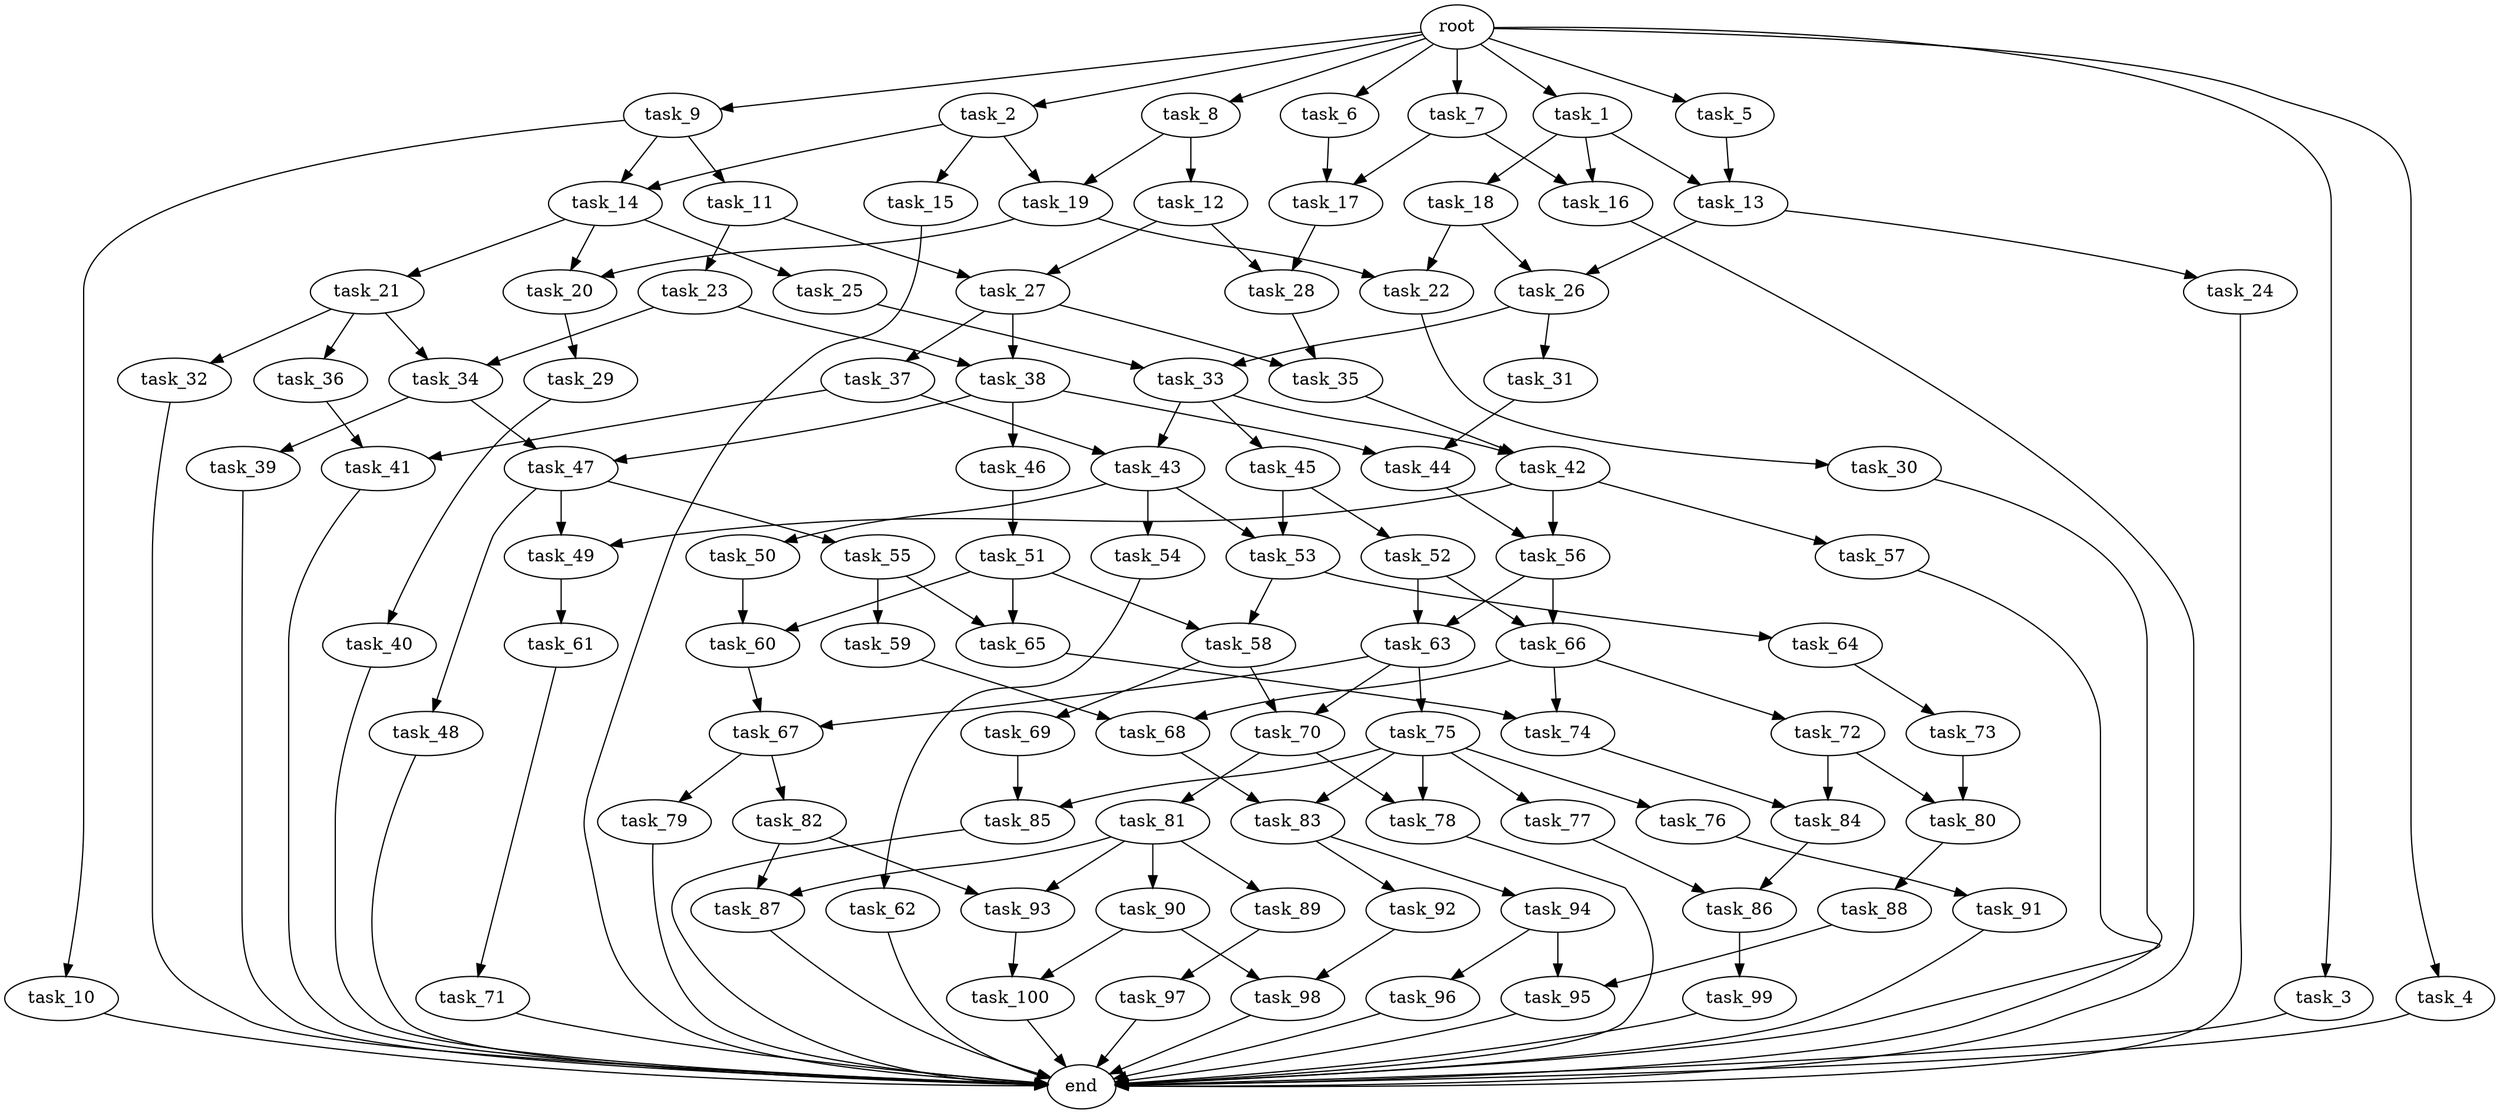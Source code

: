 digraph G {
  task_13 [size="4.152312e+08"];
  task_10 [size="3.758642e+09"];
  task_84 [size="3.543667e+09"];
  task_54 [size="1.671665e+09"];
  task_50 [size="3.264348e+09"];
  task_58 [size="1.512225e+09"];
  task_14 [size="3.451234e+09"];
  root [size="0.000000e+00"];
  task_68 [size="1.955922e+09"];
  task_15 [size="3.677434e+09"];
  task_1 [size="4.203217e+09"];
  task_82 [size="3.552808e+09"];
  task_35 [size="4.452596e+09"];
  task_17 [size="2.302181e+09"];
  task_79 [size="2.040275e+09"];
  task_24 [size="4.638223e+09"];
  task_7 [size="8.803726e+08"];
  task_37 [size="3.170094e+09"];
  task_69 [size="1.045197e+09"];
  task_87 [size="2.903426e+09"];
  task_16 [size="4.032272e+09"];
  task_25 [size="2.040577e+09"];
  task_22 [size="2.255750e+09"];
  task_99 [size="3.674970e+09"];
  task_9 [size="3.326463e+09"];
  task_12 [size="2.730339e+09"];
  task_38 [size="1.388894e+09"];
  task_8 [size="4.617112e+09"];
  task_62 [size="2.135294e+09"];
  task_93 [size="2.670986e+09"];
  task_48 [size="2.106644e+08"];
  task_20 [size="4.823094e+09"];
  task_65 [size="4.364205e+09"];
  task_41 [size="4.454489e+09"];
  task_2 [size="4.187830e+09"];
  task_85 [size="1.486106e+09"];
  task_33 [size="4.255118e+09"];
  task_43 [size="2.113124e+09"];
  task_52 [size="2.387337e+09"];
  task_56 [size="2.177768e+09"];
  task_98 [size="1.582496e+09"];
  task_90 [size="4.296946e+09"];
  task_5 [size="4.547072e+09"];
  task_29 [size="1.539464e+09"];
  task_44 [size="4.754246e+09"];
  task_59 [size="8.762551e+08"];
  task_26 [size="2.115160e+09"];
  task_67 [size="3.014592e+09"];
  task_34 [size="3.931831e+09"];
  task_23 [size="2.454476e+09"];
  task_42 [size="4.673515e+09"];
  task_80 [size="1.562570e+09"];
  task_31 [size="1.269431e+09"];
  task_36 [size="1.271615e+09"];
  task_3 [size="4.096206e+09"];
  task_94 [size="3.226878e+08"];
  task_19 [size="4.880076e+09"];
  task_92 [size="4.034273e+09"];
  task_91 [size="9.358427e+08"];
  task_66 [size="1.169541e+09"];
  task_81 [size="7.738770e+07"];
  task_40 [size="9.060559e+08"];
  task_55 [size="4.048231e+09"];
  task_73 [size="4.547970e+09"];
  task_51 [size="3.836480e+08"];
  task_45 [size="8.449067e+08"];
  task_39 [size="3.982217e+09"];
  task_74 [size="3.568127e+09"];
  task_63 [size="3.833407e+09"];
  task_61 [size="1.044743e+09"];
  task_46 [size="2.449416e+09"];
  task_70 [size="4.751009e+09"];
  task_30 [size="1.982000e+09"];
  task_6 [size="3.812788e+09"];
  task_77 [size="3.142183e+09"];
  task_95 [size="3.794348e+09"];
  task_4 [size="1.739653e+09"];
  task_21 [size="3.538039e+09"];
  task_72 [size="3.758640e+09"];
  task_75 [size="3.402311e+09"];
  task_78 [size="1.320571e+09"];
  task_88 [size="1.436413e+09"];
  task_28 [size="1.621913e+08"];
  task_86 [size="4.695928e+09"];
  task_32 [size="1.805490e+09"];
  task_97 [size="1.643311e+09"];
  task_47 [size="4.407599e+09"];
  end [size="0.000000e+00"];
  task_71 [size="1.543596e+09"];
  task_89 [size="1.905140e+09"];
  task_49 [size="8.527278e+08"];
  task_53 [size="3.975384e+09"];
  task_100 [size="2.317011e+09"];
  task_57 [size="8.661568e+07"];
  task_96 [size="3.068064e+09"];
  task_64 [size="3.774908e+08"];
  task_83 [size="4.048523e+09"];
  task_27 [size="3.705676e+09"];
  task_11 [size="3.742790e+09"];
  task_76 [size="4.970810e+09"];
  task_18 [size="1.485778e+09"];
  task_60 [size="2.581201e+09"];

  task_13 -> task_24 [size="4.152312e+07"];
  task_13 -> task_26 [size="4.152312e+07"];
  task_10 -> end [size="1.000000e-12"];
  task_84 -> task_86 [size="3.543667e+08"];
  task_54 -> task_62 [size="3.343330e+08"];
  task_50 -> task_60 [size="6.528695e+08"];
  task_58 -> task_69 [size="1.512225e+08"];
  task_58 -> task_70 [size="1.512225e+08"];
  task_14 -> task_20 [size="3.451234e+08"];
  task_14 -> task_25 [size="3.451234e+08"];
  task_14 -> task_21 [size="3.451234e+08"];
  root -> task_1 [size="1.000000e-12"];
  root -> task_6 [size="1.000000e-12"];
  root -> task_8 [size="1.000000e-12"];
  root -> task_5 [size="1.000000e-12"];
  root -> task_7 [size="1.000000e-12"];
  root -> task_3 [size="1.000000e-12"];
  root -> task_4 [size="1.000000e-12"];
  root -> task_9 [size="1.000000e-12"];
  root -> task_2 [size="1.000000e-12"];
  task_68 -> task_83 [size="1.955922e+08"];
  task_15 -> end [size="1.000000e-12"];
  task_1 -> task_13 [size="8.406435e+08"];
  task_1 -> task_18 [size="8.406435e+08"];
  task_1 -> task_16 [size="8.406435e+08"];
  task_82 -> task_87 [size="7.105616e+08"];
  task_82 -> task_93 [size="7.105616e+08"];
  task_35 -> task_42 [size="4.452596e+08"];
  task_17 -> task_28 [size="2.302181e+08"];
  task_79 -> end [size="1.000000e-12"];
  task_24 -> end [size="1.000000e-12"];
  task_7 -> task_17 [size="1.760745e+08"];
  task_7 -> task_16 [size="1.760745e+08"];
  task_37 -> task_41 [size="6.340189e+08"];
  task_37 -> task_43 [size="6.340189e+08"];
  task_69 -> task_85 [size="2.090394e+08"];
  task_87 -> end [size="1.000000e-12"];
  task_16 -> end [size="1.000000e-12"];
  task_25 -> task_33 [size="4.081154e+08"];
  task_22 -> task_30 [size="2.255750e+08"];
  task_99 -> end [size="1.000000e-12"];
  task_9 -> task_10 [size="6.652926e+08"];
  task_9 -> task_11 [size="6.652926e+08"];
  task_9 -> task_14 [size="6.652926e+08"];
  task_12 -> task_28 [size="5.460678e+08"];
  task_12 -> task_27 [size="5.460678e+08"];
  task_38 -> task_47 [size="1.388894e+08"];
  task_38 -> task_44 [size="1.388894e+08"];
  task_38 -> task_46 [size="1.388894e+08"];
  task_8 -> task_19 [size="9.234225e+08"];
  task_8 -> task_12 [size="9.234225e+08"];
  task_62 -> end [size="1.000000e-12"];
  task_93 -> task_100 [size="2.670986e+08"];
  task_48 -> end [size="1.000000e-12"];
  task_20 -> task_29 [size="4.823094e+08"];
  task_65 -> task_74 [size="4.364205e+08"];
  task_41 -> end [size="1.000000e-12"];
  task_2 -> task_14 [size="8.375661e+08"];
  task_2 -> task_15 [size="8.375661e+08"];
  task_2 -> task_19 [size="8.375661e+08"];
  task_85 -> end [size="1.000000e-12"];
  task_33 -> task_42 [size="4.255118e+08"];
  task_33 -> task_43 [size="4.255118e+08"];
  task_33 -> task_45 [size="4.255118e+08"];
  task_43 -> task_50 [size="2.113124e+08"];
  task_43 -> task_53 [size="2.113124e+08"];
  task_43 -> task_54 [size="2.113124e+08"];
  task_52 -> task_66 [size="4.774674e+08"];
  task_52 -> task_63 [size="4.774674e+08"];
  task_56 -> task_66 [size="2.177768e+08"];
  task_56 -> task_63 [size="2.177768e+08"];
  task_98 -> end [size="1.000000e-12"];
  task_90 -> task_98 [size="8.593893e+08"];
  task_90 -> task_100 [size="8.593893e+08"];
  task_5 -> task_13 [size="9.094145e+08"];
  task_29 -> task_40 [size="3.078927e+08"];
  task_44 -> task_56 [size="4.754246e+08"];
  task_59 -> task_68 [size="1.752510e+08"];
  task_26 -> task_31 [size="2.115160e+08"];
  task_26 -> task_33 [size="2.115160e+08"];
  task_67 -> task_79 [size="3.014592e+08"];
  task_67 -> task_82 [size="3.014592e+08"];
  task_34 -> task_47 [size="3.931831e+08"];
  task_34 -> task_39 [size="3.931831e+08"];
  task_23 -> task_34 [size="4.908952e+08"];
  task_23 -> task_38 [size="4.908952e+08"];
  task_42 -> task_49 [size="4.673515e+08"];
  task_42 -> task_56 [size="4.673515e+08"];
  task_42 -> task_57 [size="4.673515e+08"];
  task_80 -> task_88 [size="1.562570e+08"];
  task_31 -> task_44 [size="2.538863e+08"];
  task_36 -> task_41 [size="2.543230e+08"];
  task_3 -> end [size="1.000000e-12"];
  task_94 -> task_95 [size="6.453757e+07"];
  task_94 -> task_96 [size="6.453757e+07"];
  task_19 -> task_20 [size="4.880076e+08"];
  task_19 -> task_22 [size="4.880076e+08"];
  task_92 -> task_98 [size="8.068545e+08"];
  task_91 -> end [size="1.000000e-12"];
  task_66 -> task_74 [size="1.169541e+08"];
  task_66 -> task_68 [size="1.169541e+08"];
  task_66 -> task_72 [size="1.169541e+08"];
  task_81 -> task_87 [size="1.547754e+07"];
  task_81 -> task_93 [size="1.547754e+07"];
  task_81 -> task_90 [size="1.547754e+07"];
  task_81 -> task_89 [size="1.547754e+07"];
  task_40 -> end [size="1.000000e-12"];
  task_55 -> task_65 [size="8.096462e+08"];
  task_55 -> task_59 [size="8.096462e+08"];
  task_73 -> task_80 [size="9.095939e+08"];
  task_51 -> task_65 [size="7.672959e+07"];
  task_51 -> task_60 [size="7.672959e+07"];
  task_51 -> task_58 [size="7.672959e+07"];
  task_45 -> task_52 [size="1.689813e+08"];
  task_45 -> task_53 [size="1.689813e+08"];
  task_39 -> end [size="1.000000e-12"];
  task_74 -> task_84 [size="3.568127e+08"];
  task_63 -> task_67 [size="3.833407e+08"];
  task_63 -> task_75 [size="3.833407e+08"];
  task_63 -> task_70 [size="3.833407e+08"];
  task_61 -> task_71 [size="2.089487e+08"];
  task_46 -> task_51 [size="4.898831e+08"];
  task_70 -> task_78 [size="4.751009e+08"];
  task_70 -> task_81 [size="4.751009e+08"];
  task_30 -> end [size="1.000000e-12"];
  task_6 -> task_17 [size="7.625577e+08"];
  task_77 -> task_86 [size="6.284366e+08"];
  task_95 -> end [size="1.000000e-12"];
  task_4 -> end [size="1.000000e-12"];
  task_21 -> task_34 [size="7.076079e+08"];
  task_21 -> task_36 [size="7.076079e+08"];
  task_21 -> task_32 [size="7.076079e+08"];
  task_72 -> task_80 [size="7.517280e+08"];
  task_72 -> task_84 [size="7.517280e+08"];
  task_75 -> task_78 [size="6.804623e+08"];
  task_75 -> task_77 [size="6.804623e+08"];
  task_75 -> task_76 [size="6.804623e+08"];
  task_75 -> task_83 [size="6.804623e+08"];
  task_75 -> task_85 [size="6.804623e+08"];
  task_78 -> end [size="1.000000e-12"];
  task_88 -> task_95 [size="2.872825e+08"];
  task_28 -> task_35 [size="1.621913e+07"];
  task_86 -> task_99 [size="4.695928e+08"];
  task_32 -> end [size="1.000000e-12"];
  task_97 -> end [size="1.000000e-12"];
  task_47 -> task_49 [size="4.407599e+08"];
  task_47 -> task_55 [size="4.407599e+08"];
  task_47 -> task_48 [size="4.407599e+08"];
  task_71 -> end [size="1.000000e-12"];
  task_89 -> task_97 [size="3.810279e+08"];
  task_49 -> task_61 [size="8.527278e+07"];
  task_53 -> task_64 [size="3.975384e+08"];
  task_53 -> task_58 [size="3.975384e+08"];
  task_100 -> end [size="1.000000e-12"];
  task_57 -> end [size="1.000000e-12"];
  task_96 -> end [size="1.000000e-12"];
  task_64 -> task_73 [size="7.549816e+07"];
  task_83 -> task_94 [size="4.048523e+08"];
  task_83 -> task_92 [size="4.048523e+08"];
  task_27 -> task_37 [size="3.705676e+08"];
  task_27 -> task_38 [size="3.705676e+08"];
  task_27 -> task_35 [size="3.705676e+08"];
  task_11 -> task_23 [size="7.485581e+08"];
  task_11 -> task_27 [size="7.485581e+08"];
  task_76 -> task_91 [size="9.941621e+08"];
  task_18 -> task_22 [size="2.971556e+08"];
  task_18 -> task_26 [size="2.971556e+08"];
  task_60 -> task_67 [size="2.581201e+08"];
}
